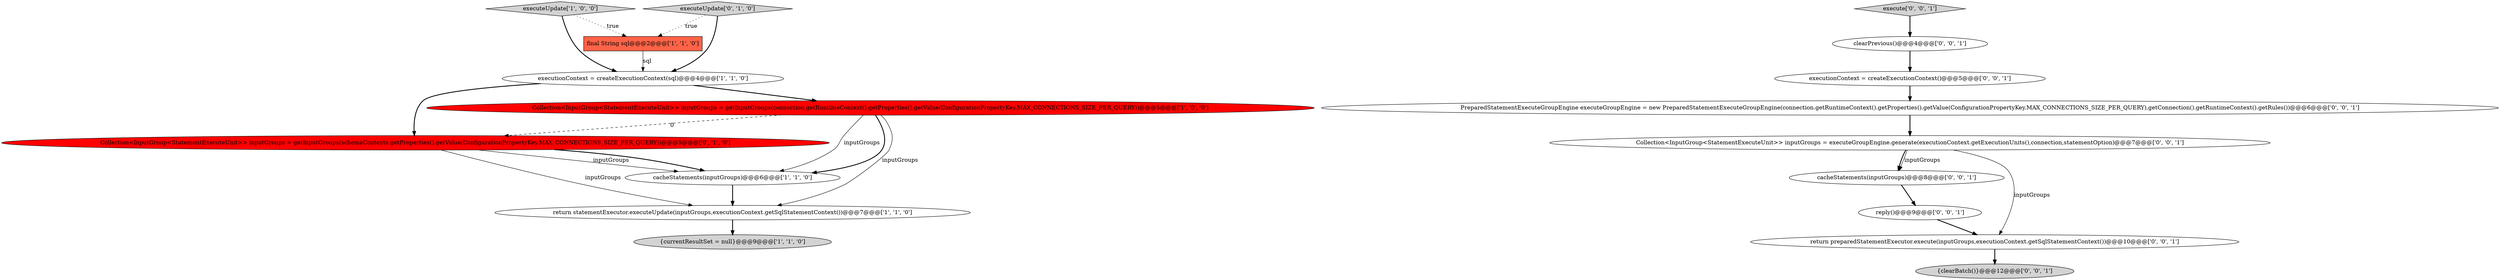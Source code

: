 digraph {
6 [style = filled, label = "cacheStatements(inputGroups)@@@6@@@['1', '1', '0']", fillcolor = white, shape = ellipse image = "AAA0AAABBB1BBB"];
16 [style = filled, label = "reply()@@@9@@@['0', '0', '1']", fillcolor = white, shape = ellipse image = "AAA0AAABBB3BBB"];
15 [style = filled, label = "Collection<InputGroup<StatementExecuteUnit>> inputGroups = executeGroupEngine.generate(executionContext.getExecutionUnits(),connection,statementOption)@@@7@@@['0', '0', '1']", fillcolor = white, shape = ellipse image = "AAA0AAABBB3BBB"];
17 [style = filled, label = "cacheStatements(inputGroups)@@@8@@@['0', '0', '1']", fillcolor = white, shape = ellipse image = "AAA0AAABBB3BBB"];
7 [style = filled, label = "Collection<InputGroup<StatementExecuteUnit>> inputGroups = getInputGroups(schemaContexts.getProperties().getValue(ConfigurationPropertyKey.MAX_CONNECTIONS_SIZE_PER_QUERY))@@@5@@@['0', '1', '0']", fillcolor = red, shape = ellipse image = "AAA1AAABBB2BBB"];
9 [style = filled, label = "executionContext = createExecutionContext()@@@5@@@['0', '0', '1']", fillcolor = white, shape = ellipse image = "AAA0AAABBB3BBB"];
13 [style = filled, label = "clearPrevious()@@@4@@@['0', '0', '1']", fillcolor = white, shape = ellipse image = "AAA0AAABBB3BBB"];
14 [style = filled, label = "return preparedStatementExecutor.execute(inputGroups,executionContext.getSqlStatementContext())@@@10@@@['0', '0', '1']", fillcolor = white, shape = ellipse image = "AAA0AAABBB3BBB"];
2 [style = filled, label = "final String sql@@@2@@@['1', '1', '0']", fillcolor = tomato, shape = box image = "AAA0AAABBB1BBB"];
0 [style = filled, label = "executionContext = createExecutionContext(sql)@@@4@@@['1', '1', '0']", fillcolor = white, shape = ellipse image = "AAA0AAABBB1BBB"];
4 [style = filled, label = "executeUpdate['1', '0', '0']", fillcolor = lightgray, shape = diamond image = "AAA0AAABBB1BBB"];
3 [style = filled, label = "Collection<InputGroup<StatementExecuteUnit>> inputGroups = getInputGroups(connection.getRuntimeContext().getProperties().getValue(ConfigurationPropertyKey.MAX_CONNECTIONS_SIZE_PER_QUERY))@@@5@@@['1', '0', '0']", fillcolor = red, shape = ellipse image = "AAA1AAABBB1BBB"];
1 [style = filled, label = "{currentResultSet = null}@@@9@@@['1', '1', '0']", fillcolor = lightgray, shape = ellipse image = "AAA0AAABBB1BBB"];
5 [style = filled, label = "return statementExecutor.executeUpdate(inputGroups,executionContext.getSqlStatementContext())@@@7@@@['1', '1', '0']", fillcolor = white, shape = ellipse image = "AAA0AAABBB1BBB"];
10 [style = filled, label = "execute['0', '0', '1']", fillcolor = lightgray, shape = diamond image = "AAA0AAABBB3BBB"];
12 [style = filled, label = "{clearBatch()}@@@12@@@['0', '0', '1']", fillcolor = lightgray, shape = ellipse image = "AAA0AAABBB3BBB"];
11 [style = filled, label = "PreparedStatementExecuteGroupEngine executeGroupEngine = new PreparedStatementExecuteGroupEngine(connection.getRuntimeContext().getProperties().getValue(ConfigurationPropertyKey.MAX_CONNECTIONS_SIZE_PER_QUERY),getConnection().getRuntimeContext().getRules())@@@6@@@['0', '0', '1']", fillcolor = white, shape = ellipse image = "AAA0AAABBB3BBB"];
8 [style = filled, label = "executeUpdate['0', '1', '0']", fillcolor = lightgray, shape = diamond image = "AAA0AAABBB2BBB"];
0->3 [style = bold, label=""];
9->11 [style = bold, label=""];
3->5 [style = solid, label="inputGroups"];
3->7 [style = dashed, label="0"];
8->2 [style = dotted, label="true"];
3->6 [style = bold, label=""];
15->14 [style = solid, label="inputGroups"];
11->15 [style = bold, label=""];
7->6 [style = solid, label="inputGroups"];
4->0 [style = bold, label=""];
0->7 [style = bold, label=""];
7->5 [style = solid, label="inputGroups"];
8->0 [style = bold, label=""];
5->1 [style = bold, label=""];
6->5 [style = bold, label=""];
15->17 [style = bold, label=""];
10->13 [style = bold, label=""];
15->17 [style = solid, label="inputGroups"];
14->12 [style = bold, label=""];
7->6 [style = bold, label=""];
16->14 [style = bold, label=""];
3->6 [style = solid, label="inputGroups"];
13->9 [style = bold, label=""];
2->0 [style = solid, label="sql"];
4->2 [style = dotted, label="true"];
17->16 [style = bold, label=""];
}
